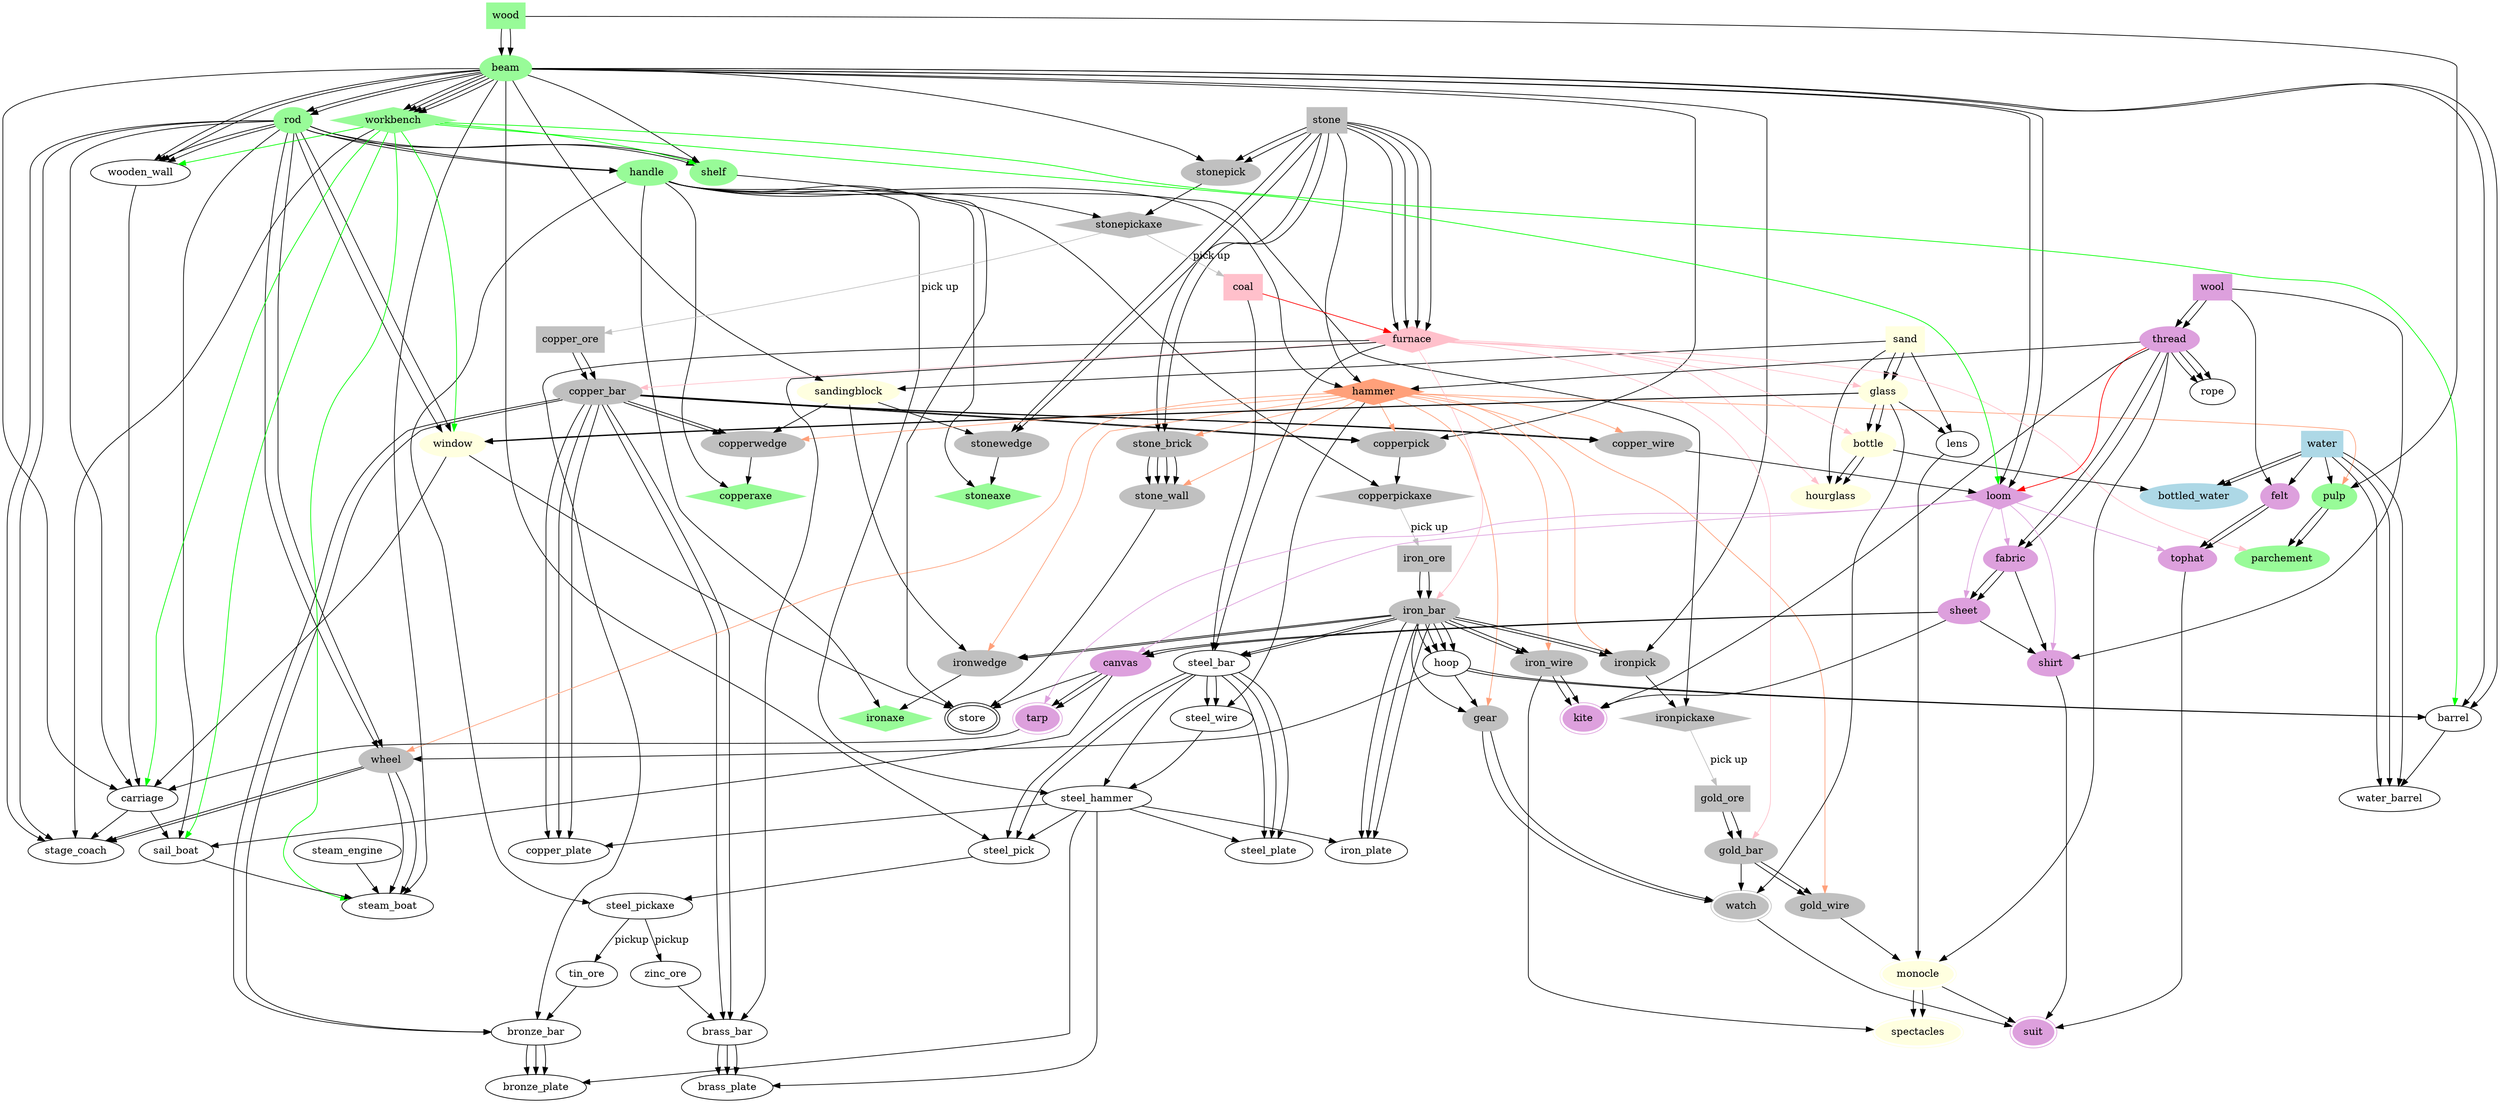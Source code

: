 digraph techtree {
wood -> beam;
wood -> beam;
beam -> rod;
beam -> rod;
rod -> handle;
rod -> handle;

beam -> sandingblock;
sand -> sandingblock;

sandingblock -> stonewedge;
stone -> stonewedge;
stone -> stonewedge;
stonewedge -> stoneaxe;
handle -> stoneaxe;

beam -> stonepick;
stone -> stonepick;
stone -> stonepick;
stonepick -> stonepickaxe;
handle -> stonepickaxe;

sandingblock -> copperwedge;
copper_bar -> copperwedge;
copper_bar -> copperwedge;
hammer -> copperwedge [color=lightsalmon];
copperwedge -> copperaxe;
handle -> copperaxe;

beam -> copperpick;
copper_bar -> copperpick;
copper_bar -> copperpick;
hammer -> copperpick [color=lightsalmon];
copperpick -> copperpickaxe;
handle -> copperpickaxe;

sandingblock -> ironwedge;
iron_bar -> ironwedge;
iron_bar -> ironwedge;
hammer -> ironwedge [color=lightsalmon];
ironwedge -> ironaxe;
handle -> ironaxe;

beam -> ironpick;
iron_bar -> ironpick;
iron_bar -> ironpick;
hammer -> ironpick [color=lightsalmon];
ironpick -> ironpickaxe;
handle -> ironpickaxe;

stone -> furnace;
stone -> furnace;
stone -> furnace;
stone -> furnace;
iron_ore -> iron_bar;
iron_ore -> iron_bar;
coal -> furnace [color=red];
furnace -> iron_bar  [color=pink];
copper_ore -> copper_bar;
copper_ore -> copper_bar;
furnace -> copper_bar [color=pink];
gold_ore -> gold_bar;
gold_ore -> gold_bar;
furnace -> gold_bar [color=pink];

iron_bar -> gear;
hoop -> gear;
hammer -> gear [color=lightsalmon];

stone -> hammer;
handle -> hammer;
thread -> hammer;
iron_bar -> iron_wire;
iron_bar -> iron_wire;
hammer -> iron_wire [color=lightsalmon];
copper_bar -> copper_wire;
copper_bar -> copper_wire;
hammer -> copper_wire [color=lightsalmon];
gold_bar -> gold_wire;
gold_bar -> gold_wire;
hammer -> gold_wire [color=lightsalmon];
sand -> glass;
furnace -> glass [color=pink];
sand -> glass;
glass -> bottle;
glass -> bottle;
furnace -> bottle  [color=pink];
wool -> thread;
wool -> thread;
thread -> fabric;
thread -> fabric;
loom -> fabric [color=plum];

fabric -> sheet;
fabric -> sheet;
loom -> sheet [color=plum];

loom -> shirt [color=plum];

wool -> shirt;
fabric -> shirt;
sheet -> shirt;
stonepickaxe -> copper_ore  [label="pick up", color=gray];
stonepickaxe -> coal  [label="pick up", color=gray];
copperpickaxe -> iron_ore [label="pick up", color=gray];
ironpickaxe -> gold_ore [label="pick up", color=gray];

iron_bar -> hoop;
iron_bar -> hoop;
iron_bar -> hoop;
iron_bar -> hoop;

hoop -> wheel;
rod -> wheel;
rod -> wheel;
hammer -> wheel [color=lightsalmon];
water -> bottled_water;
water -> bottled_water;
bottle -> bottled_water;

glass -> lens;
sand -> lens;

lens -> monocle;
gold_wire -> monocle;
thread -> monocle;
gear -> watch;
gear -> watch;
glass -> watch;
gold_bar -> watch;
monocle -> suit;
watch -> suit;
shirt -> suit;
tophat -> suit;
monocle -> spectacles;
monocle -> spectacles;
iron_wire -> spectacles;
sheet -> kite;
iron_wire -> kite;
iron_wire -> kite;
thread -> kite;

hammer -> pulp [color=lightsalmon];
water -> pulp;
wood -> pulp;

water -> felt;
wool -> felt;

furnace -> parchement [color=pink];
pulp -> parchement;
pulp -> parchement;

felt -> tophat;
felt -> tophat;
loom -> tophat [color=plum];

beam -> loom;
beam -> loom;
copper_wire -> loom;
thread -> loom [color=red];
workbench -> loom [color=green];

beam -> workbench;
beam -> workbench;
beam -> workbench;
beam -> workbench;

glass -> window;
glass -> window;
rod -> window;
rod -> window;
workbench -> window [color=green];

stone -> stone_brick;
stone -> stone_brick;
hammer -> stone_brick [color=lightsalmon];

stone_brick -> stone_wall;
stone_brick -> stone_wall;
stone_brick -> stone_wall;
stone_brick -> stone_wall;
hammer -> stone_wall [color=lightsalmon];

canvas -> tarp;
canvas -> tarp;
loom -> tarp [color=plum];

beam -> shelf;
rod -> shelf;
rod -> shelf;
workbench -> shelf [color=green];

sheet -> canvas;
sheet -> canvas;
loom -> canvas [color=plum];

canvas -> store;
shelf -> store;
stone_wall -> store;
window -> store;

bottle -> hourglass;
bottle -> hourglass;
sand -> hourglass;
furnace -> hourglass [color=pink];

beam -> wooden_wall;
beam -> wooden_wall;
rod -> wooden_wall;
rod -> wooden_wall;
workbench -> wooden_wall [color=green];

thread -> rope;
thread -> rope;
thread -> rope;

beam -> carriage;
wooden_wall -> carriage;
tarp -> carriage;
window -> carriage;
rod -> carriage;
workbench -> carriage [color=green];

carriage -> sail_boat;
rod -> sail_boat;
canvas -> sail_boat;
workbench -> sail_boat [color=green];

sail_boat -> steam_boat;
steam_engine -> steam_boat;
wheel -> steam_boat;
wheel -> steam_boat;
beam -> steam_boat;
workbench -> steam_boat [color=green];

beam -> barrel;
beam -> barrel;
hoop -> barrel;
hoop -> barrel;
workbench -> barrel [color=green];

barrel -> water_barrel;
water -> water_barrel;
water -> water_barrel;
water -> water_barrel;

iron_bar -> steel_bar;
iron_bar -> steel_bar;
coal -> steel_bar;
furnace -> steel_bar;

copper_bar -> brass_bar;
copper_bar -> brass_bar;
zinc_ore -> brass_bar;
furnace -> brass_bar;

copper_bar -> bronze_bar;
copper_bar -> bronze_bar;
tin_ore -> bronze_bar;
furnace -> bronze_bar;

iron_bar -> iron_plate;
iron_bar -> iron_plate;
iron_bar -> iron_plate;
steel_hammer -> iron_plate;

steel_bar -> steel_plate;
steel_bar -> steel_plate;
steel_bar -> steel_plate;
steel_hammer -> steel_plate;

copper_bar -> copper_plate;
copper_bar -> copper_plate;
copper_bar -> copper_plate;
steel_hammer -> copper_plate;

bronze_bar -> bronze_plate;
bronze_bar -> bronze_plate;
bronze_bar -> bronze_plate;
steel_hammer -> bronze_plate;

brass_bar -> brass_plate;
brass_bar -> brass_plate;
brass_bar -> brass_plate;
steel_hammer -> brass_plate;

steel_bar -> steel_wire;
steel_bar -> steel_wire;
hammer -> steel_wire;

steel_bar -> steel_hammer;
steel_wire -> steel_hammer;
handle -> steel_hammer;

steel_bar -> steel_pick;
steel_bar -> steel_pick;
beam -> steel_pick;
steel_hammer -> steel_pick;

steel_pick -> steel_pickaxe;
handle -> steel_pickaxe;

steel_pickaxe -> tin_ore [label="pickup"];
steel_pickaxe -> zinc_ore [label="pickup"];

carriage -> stage_coach;
wheel -> stage_coach;
wheel -> stage_coach;
rod -> stage_coach;
rod -> stage_coach;
workbench -> stage_coach;


kite [peripheries=2];
spectacles [peripheries=2];
monocle [peripheries=2];
watch [peripheries=2];
suit [peripheries=2];
tarp [peripheries=2];
store [peripheries=2];

wood [color=palegreen,style=filled,shape=box];
water [color=lightblue,style=filled,shape=box];
stone [color=gray,style=filled,shape=box];
copper_ore [color=gray,style=filled,shape=box];
iron_ore [color=gray,style=filled,shape=box];
gold_ore [color=gray,style=filled,shape=box];
wool [color=plum,style=filled,shape=box];
sand [color=lightyellow,style=filled,shape=box];
coal [color=pink,style=filled,shape=box];

stoneaxe [color=palegreen,style=filled,shape=diamond];
copperaxe [color=palegreen,style=filled,shape=diamond];
ironaxe [color=palegreen,style=filled,shape=diamond];
stonepickaxe [color=gray,style=filled,shape=diamond];
copperpickaxe [color=gray,style=filled,shape=diamond];
ironpickaxe [color=gray,style=filled,shape=diamond];

hammer [color=lightsalmon,style=filled,shape=diamond];
furnace [color=pink,style=filled,shape=diamond];

thread [color=plum,style=filled];
fabric [color=plum,style=filled];
sheet [color=plum,style=filled];
shirt [color=plum,style=filled];

beam [color=palegreen,style=filled];
rod [color=palegreen,style=filled];
handle [color=palegreen,style=filled];
pulp [color=palegreen,style=filled];
parchement [color=palegreen,style=filled];

glass [color=lightyellow,style=filled];
bottle [color=lightyellow,style=filled];
sandingblock [color=lightyellow,style=filled];

stonewedge [color=gray,style=filled];
stonepick [color=gray,style=filled];
copper_bar [color=gray,style=filled];
copperwedge [color=gray,style=filled];
copperpick [color=gray,style=filled];
copper_wire [color=gray,style=filled];
iron_bar [color=gray,style=filled];
ironwedge [color=gray,style=filled];
ironpick [color=gray,style=filled];
iron_wire [color=gray,style=filled];
gold_bar [color=gray,style=filled];
gold_wire [color=gray,style=filled];

gear [color=gray,style=filled];
wheel [color=gray,style=filled];
bottled_water [color=lightblue,style=filled];

monocle [color=lightyellow,style=filled];
spectacles [color=lightyellow,style=filled];
watch [color=gray,style=filled];
kite [color=plum,style=filled];
suit [color=plum,style=filled];
felt [color=plum,style=filled];
tophat [color=plum,style=filled];

workbench [color=palegreen,style=filled,shape=diamond];
loom [color=plum,style=filled,shape=diamond];
window [color=lightyellow,style=filled];
shelf [color=palegreen,style=filled];
stone_brick [color=gray,style=filled];
stone_wall [color=gray,style=filled];
canvas [color=plum,style=filled];
tarp [color=plum,style=filled];
hourglass [color=lightyellow,style=filled];

}